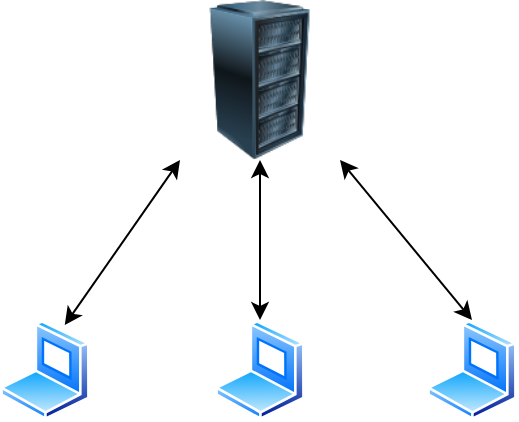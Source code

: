 <mxfile version="14.7.6" type="github" pages="4"><diagram id="hx4Rmfqrwg-uyMPIBEwu" name="Page-1"><mxGraphModel dx="1102" dy="613" grid="1" gridSize="10" guides="1" tooltips="1" connect="1" arrows="1" fold="1" page="1" pageScale="1" pageWidth="827" pageHeight="1169" math="0" shadow="0"><root><mxCell id="0"/><mxCell id="1" parent="0"/><mxCell id="-45KxVGSEJUKc6MEGzU4-5" style="rounded=0;orthogonalLoop=1;jettySize=auto;html=1;exitX=0;exitY=1;exitDx=0;exitDy=0;entryX=0.75;entryY=0;entryDx=0;entryDy=0;startArrow=classic;startFill=1;" edge="1" parent="1" source="-45KxVGSEJUKc6MEGzU4-1" target="-45KxVGSEJUKc6MEGzU4-2"><mxGeometry relative="1" as="geometry"/></mxCell><mxCell id="-45KxVGSEJUKc6MEGzU4-6" style="rounded=0;orthogonalLoop=1;jettySize=auto;html=1;exitX=0.5;exitY=1;exitDx=0;exitDy=0;startArrow=classic;startFill=1;" edge="1" parent="1" source="-45KxVGSEJUKc6MEGzU4-1" target="-45KxVGSEJUKc6MEGzU4-3"><mxGeometry relative="1" as="geometry"/></mxCell><mxCell id="-45KxVGSEJUKc6MEGzU4-8" style="rounded=0;orthogonalLoop=1;jettySize=auto;html=1;exitX=1;exitY=1;exitDx=0;exitDy=0;entryX=0.5;entryY=0;entryDx=0;entryDy=0;startArrow=classic;startFill=1;" edge="1" parent="1" source="-45KxVGSEJUKc6MEGzU4-1" target="-45KxVGSEJUKc6MEGzU4-4"><mxGeometry relative="1" as="geometry"/></mxCell><mxCell id="-45KxVGSEJUKc6MEGzU4-1" value="" style="image;html=1;image=img/lib/clip_art/computers/Server_Rack_128x128.png" vertex="1" parent="1"><mxGeometry x="290" y="90" width="80" height="80" as="geometry"/></mxCell><mxCell id="-45KxVGSEJUKc6MEGzU4-2" value="" style="aspect=fixed;perimeter=ellipsePerimeter;html=1;align=center;shadow=0;dashed=0;spacingTop=3;image;image=img/lib/active_directory/laptop_client.svg;" vertex="1" parent="1"><mxGeometry x="200" y="250" width="45" height="50" as="geometry"/></mxCell><mxCell id="-45KxVGSEJUKc6MEGzU4-3" value="" style="aspect=fixed;perimeter=ellipsePerimeter;html=1;align=center;shadow=0;dashed=0;spacingTop=3;image;image=img/lib/active_directory/laptop_client.svg;" vertex="1" parent="1"><mxGeometry x="307.5" y="250" width="45" height="50" as="geometry"/></mxCell><mxCell id="-45KxVGSEJUKc6MEGzU4-4" value="" style="aspect=fixed;perimeter=ellipsePerimeter;html=1;align=center;shadow=0;dashed=0;spacingTop=3;image;image=img/lib/active_directory/laptop_client.svg;" vertex="1" parent="1"><mxGeometry x="413.5" y="250" width="45" height="50" as="geometry"/></mxCell></root></mxGraphModel></diagram><diagram id="SkH4Glu-CZP4-Uoq655o" name="Page-2"><mxGraphModel dx="1102" dy="613" grid="1" gridSize="10" guides="1" tooltips="1" connect="1" arrows="1" fold="1" page="1" pageScale="1" pageWidth="827" pageHeight="1169" math="0" shadow="0"><root><mxCell id="aY5jMd0sNnzlXz6khLbV-0"/><mxCell id="aY5jMd0sNnzlXz6khLbV-1" parent="aY5jMd0sNnzlXz6khLbV-0"/><mxCell id="MSdgN4QoFWLdDeru_yig-0" value="" style="rounded=0;whiteSpace=wrap;html=1;dashed=1;fillColor=#ffe6cc;strokeColor=#d79b00;" vertex="1" parent="aY5jMd0sNnzlXz6khLbV-1"><mxGeometry x="240" y="190" width="280" height="300" as="geometry"/></mxCell><mxCell id="MSdgN4QoFWLdDeru_yig-1" value="五子棋Listener" style="rounded=0;whiteSpace=wrap;html=1;fillColor=#f0a30a;strokeColor=#BD7000;fontColor=#000000;" vertex="1" parent="aY5jMd0sNnzlXz6khLbV-1"><mxGeometry x="270" y="220" width="100" height="65" as="geometry"/></mxCell><mxCell id="MSdgN4QoFWLdDeru_yig-31" value="" style="edgeStyle=none;rounded=0;orthogonalLoop=1;jettySize=auto;html=1;startArrow=classic;startFill=1;" edge="1" parent="aY5jMd0sNnzlXz6khLbV-1" source="MSdgN4QoFWLdDeru_yig-2" target="MSdgN4QoFWLdDeru_yig-13"><mxGeometry relative="1" as="geometry"/></mxCell><mxCell id="MSdgN4QoFWLdDeru_yig-2" value="消息Listener" style="rounded=0;whiteSpace=wrap;html=1;fillColor=#f0a30a;strokeColor=#BD7000;fontColor=#000000;" vertex="1" parent="aY5jMd0sNnzlXz6khLbV-1"><mxGeometry x="400" y="220" width="100" height="65" as="geometry"/></mxCell><mxCell id="MSdgN4QoFWLdDeru_yig-6" style="edgeStyle=none;rounded=0;orthogonalLoop=1;jettySize=auto;html=1;exitX=0.5;exitY=1;exitDx=0;exitDy=0;entryX=0.5;entryY=0;entryDx=0;entryDy=0;entryPerimeter=0;startArrow=classic;startFill=1;" edge="1" parent="aY5jMd0sNnzlXz6khLbV-1" source="MSdgN4QoFWLdDeru_yig-3" target="MSdgN4QoFWLdDeru_yig-4"><mxGeometry relative="1" as="geometry"/></mxCell><mxCell id="MSdgN4QoFWLdDeru_yig-7" style="edgeStyle=none;rounded=0;orthogonalLoop=1;jettySize=auto;html=1;exitX=0.5;exitY=0;exitDx=0;exitDy=0;entryX=0.5;entryY=1;entryDx=0;entryDy=0;startArrow=classic;startFill=1;" edge="1" parent="aY5jMd0sNnzlXz6khLbV-1" source="MSdgN4QoFWLdDeru_yig-3" target="MSdgN4QoFWLdDeru_yig-13"><mxGeometry relative="1" as="geometry"/></mxCell><mxCell id="MSdgN4QoFWLdDeru_yig-8" style="edgeStyle=none;rounded=0;orthogonalLoop=1;jettySize=auto;html=1;exitX=0.5;exitY=0;exitDx=0;exitDy=0;entryX=0.5;entryY=1;entryDx=0;entryDy=0;startArrow=classic;startFill=1;" edge="1" parent="aY5jMd0sNnzlXz6khLbV-1" source="MSdgN4QoFWLdDeru_yig-3" target="MSdgN4QoFWLdDeru_yig-12"><mxGeometry relative="1" as="geometry"/></mxCell><mxCell id="MSdgN4QoFWLdDeru_yig-3" value="UI" style="rounded=0;whiteSpace=wrap;html=1;fillColor=#f0a30a;strokeColor=#BD7000;fontColor=#000000;" vertex="1" parent="aY5jMd0sNnzlXz6khLbV-1"><mxGeometry x="330" y="400" width="100" height="65" as="geometry"/></mxCell><mxCell id="MSdgN4QoFWLdDeru_yig-4" value="Actor" style="shape=umlActor;verticalLabelPosition=bottom;verticalAlign=top;html=1;outlineConnect=0;" vertex="1" parent="aY5jMd0sNnzlXz6khLbV-1"><mxGeometry x="365" y="550" width="30" height="60" as="geometry"/></mxCell><mxCell id="MSdgN4QoFWLdDeru_yig-29" style="edgeStyle=none;rounded=0;orthogonalLoop=1;jettySize=auto;html=1;exitX=0.25;exitY=1;exitDx=0;exitDy=0;entryX=0.525;entryY=-0.003;entryDx=0;entryDy=0;entryPerimeter=0;startArrow=classic;startFill=1;" edge="1" parent="aY5jMd0sNnzlXz6khLbV-1" source="MSdgN4QoFWLdDeru_yig-10" target="MSdgN4QoFWLdDeru_yig-0"><mxGeometry relative="1" as="geometry"/></mxCell><mxCell id="MSdgN4QoFWLdDeru_yig-30" style="edgeStyle=none;rounded=0;orthogonalLoop=1;jettySize=auto;html=1;exitX=0.75;exitY=1;exitDx=0;exitDy=0;entryX=0.557;entryY=-0.007;entryDx=0;entryDy=0;entryPerimeter=0;startArrow=classic;startFill=1;" edge="1" parent="aY5jMd0sNnzlXz6khLbV-1" source="MSdgN4QoFWLdDeru_yig-10" target="MSdgN4QoFWLdDeru_yig-18"><mxGeometry relative="1" as="geometry"/></mxCell><mxCell id="MSdgN4QoFWLdDeru_yig-10" value="" style="rounded=0;whiteSpace=wrap;html=1;dashed=1;fillColor=#dae8fc;strokeColor=#6c8ebf;" vertex="1" parent="aY5jMd0sNnzlXz6khLbV-1"><mxGeometry x="300" y="70" width="560" height="70" as="geometry"/></mxCell><mxCell id="MSdgN4QoFWLdDeru_yig-11" value="报文Resolver &amp;amp; forwarder" style="rounded=0;whiteSpace=wrap;html=1;direction=south;fillColor=#1ba1e2;strokeColor=#006EAF;fontColor=#ffffff;" vertex="1" parent="aY5jMd0sNnzlXz6khLbV-1"><mxGeometry x="365" y="87.5" width="450" height="35" as="geometry"/></mxCell><mxCell id="MSdgN4QoFWLdDeru_yig-16" value="" style="edgeStyle=none;rounded=0;orthogonalLoop=1;jettySize=auto;html=1;startArrow=classic;startFill=1;" edge="1" parent="aY5jMd0sNnzlXz6khLbV-1" source="MSdgN4QoFWLdDeru_yig-12" target="MSdgN4QoFWLdDeru_yig-1"><mxGeometry relative="1" as="geometry"/></mxCell><mxCell id="MSdgN4QoFWLdDeru_yig-12" value="&lt;div&gt;五子棋游戏&lt;/div&gt;&lt;div&gt;进度管理&lt;/div&gt;" style="rounded=0;whiteSpace=wrap;html=1;fillColor=#f0a30a;strokeColor=#BD7000;fontColor=#000000;" vertex="1" parent="aY5jMd0sNnzlXz6khLbV-1"><mxGeometry x="270" y="307.5" width="100" height="65" as="geometry"/></mxCell><mxCell id="MSdgN4QoFWLdDeru_yig-13" value="消息管理" style="rounded=0;whiteSpace=wrap;html=1;fillColor=#f0a30a;strokeColor=#BD7000;fontColor=#000000;" vertex="1" parent="aY5jMd0sNnzlXz6khLbV-1"><mxGeometry x="400" y="307.5" width="100" height="65" as="geometry"/></mxCell><mxCell id="MSdgN4QoFWLdDeru_yig-18" value="" style="rounded=0;whiteSpace=wrap;html=1;dashed=1;fillColor=#ffe6cc;strokeColor=#d79b00;" vertex="1" parent="aY5jMd0sNnzlXz6khLbV-1"><mxGeometry x="640" y="190" width="280" height="300" as="geometry"/></mxCell><mxCell id="MSdgN4QoFWLdDeru_yig-19" value="五子棋Listener" style="rounded=0;whiteSpace=wrap;html=1;fillColor=#f0a30a;strokeColor=#BD7000;fontColor=#000000;" vertex="1" parent="aY5jMd0sNnzlXz6khLbV-1"><mxGeometry x="670" y="220" width="100" height="65" as="geometry"/></mxCell><mxCell id="MSdgN4QoFWLdDeru_yig-32" value="" style="edgeStyle=none;rounded=0;orthogonalLoop=1;jettySize=auto;html=1;startArrow=classic;startFill=1;" edge="1" parent="aY5jMd0sNnzlXz6khLbV-1" source="MSdgN4QoFWLdDeru_yig-20" target="MSdgN4QoFWLdDeru_yig-28"><mxGeometry relative="1" as="geometry"/></mxCell><mxCell id="MSdgN4QoFWLdDeru_yig-20" value="消息Listener" style="rounded=0;whiteSpace=wrap;html=1;fillColor=#f0a30a;strokeColor=#BD7000;fontColor=#000000;" vertex="1" parent="aY5jMd0sNnzlXz6khLbV-1"><mxGeometry x="800" y="220" width="100" height="65" as="geometry"/></mxCell><mxCell id="MSdgN4QoFWLdDeru_yig-21" style="edgeStyle=none;rounded=0;orthogonalLoop=1;jettySize=auto;html=1;exitX=0.5;exitY=1;exitDx=0;exitDy=0;entryX=0.5;entryY=0;entryDx=0;entryDy=0;entryPerimeter=0;startArrow=classic;startFill=1;" edge="1" parent="aY5jMd0sNnzlXz6khLbV-1" source="MSdgN4QoFWLdDeru_yig-24" target="MSdgN4QoFWLdDeru_yig-25"><mxGeometry relative="1" as="geometry"/></mxCell><mxCell id="MSdgN4QoFWLdDeru_yig-22" style="edgeStyle=none;rounded=0;orthogonalLoop=1;jettySize=auto;html=1;exitX=0.5;exitY=0;exitDx=0;exitDy=0;entryX=0.5;entryY=1;entryDx=0;entryDy=0;startArrow=classic;startFill=1;" edge="1" parent="aY5jMd0sNnzlXz6khLbV-1" source="MSdgN4QoFWLdDeru_yig-24" target="MSdgN4QoFWLdDeru_yig-28"><mxGeometry relative="1" as="geometry"/></mxCell><mxCell id="MSdgN4QoFWLdDeru_yig-23" style="edgeStyle=none;rounded=0;orthogonalLoop=1;jettySize=auto;html=1;exitX=0.5;exitY=0;exitDx=0;exitDy=0;entryX=0.5;entryY=1;entryDx=0;entryDy=0;startArrow=classic;startFill=1;" edge="1" parent="aY5jMd0sNnzlXz6khLbV-1" source="MSdgN4QoFWLdDeru_yig-24" target="MSdgN4QoFWLdDeru_yig-27"><mxGeometry relative="1" as="geometry"/></mxCell><mxCell id="MSdgN4QoFWLdDeru_yig-24" value="UI" style="rounded=0;whiteSpace=wrap;html=1;fillColor=#f0a30a;strokeColor=#BD7000;fontColor=#000000;" vertex="1" parent="aY5jMd0sNnzlXz6khLbV-1"><mxGeometry x="730" y="400" width="100" height="65" as="geometry"/></mxCell><mxCell id="MSdgN4QoFWLdDeru_yig-25" value="Actor" style="shape=umlActor;verticalLabelPosition=bottom;verticalAlign=top;html=1;outlineConnect=0;" vertex="1" parent="aY5jMd0sNnzlXz6khLbV-1"><mxGeometry x="765" y="550" width="30" height="60" as="geometry"/></mxCell><mxCell id="MSdgN4QoFWLdDeru_yig-26" value="" style="edgeStyle=none;rounded=0;orthogonalLoop=1;jettySize=auto;html=1;startArrow=classic;startFill=1;" edge="1" parent="aY5jMd0sNnzlXz6khLbV-1" source="MSdgN4QoFWLdDeru_yig-27" target="MSdgN4QoFWLdDeru_yig-19"><mxGeometry relative="1" as="geometry"/></mxCell><mxCell id="MSdgN4QoFWLdDeru_yig-27" value="&lt;div&gt;五子棋游戏&lt;/div&gt;&lt;div&gt;进度管理&lt;/div&gt;" style="rounded=0;whiteSpace=wrap;html=1;fillColor=#f0a30a;strokeColor=#BD7000;fontColor=#000000;" vertex="1" parent="aY5jMd0sNnzlXz6khLbV-1"><mxGeometry x="670" y="307.5" width="100" height="65" as="geometry"/></mxCell><mxCell id="MSdgN4QoFWLdDeru_yig-28" value="消息管理" style="rounded=0;whiteSpace=wrap;html=1;fillColor=#f0a30a;strokeColor=#BD7000;fontColor=#000000;" vertex="1" parent="aY5jMd0sNnzlXz6khLbV-1"><mxGeometry x="800" y="307.5" width="100" height="65" as="geometry"/></mxCell><mxCell id="MSdgN4QoFWLdDeru_yig-34" value="&lt;font style=&quot;font-size: 40px&quot;&gt;. . .&lt;/font&gt;" style="text;html=1;align=center;verticalAlign=middle;resizable=0;points=[];autosize=1;strokeColor=none;" vertex="1" parent="aY5jMd0sNnzlXz6khLbV-1"><mxGeometry x="545" y="342.5" width="70" height="30" as="geometry"/></mxCell><mxCell id="MSdgN4QoFWLdDeru_yig-35" value="&lt;font style=&quot;font-size: 16px&quot;&gt;Client&lt;/font&gt;" style="text;html=1;strokeColor=none;fillColor=none;align=center;verticalAlign=middle;whiteSpace=wrap;rounded=0;" vertex="1" parent="aY5jMd0sNnzlXz6khLbV-1"><mxGeometry x="250" y="170" width="40" height="20" as="geometry"/></mxCell><mxCell id="MSdgN4QoFWLdDeru_yig-36" value="&lt;font style=&quot;font-size: 16px&quot;&gt;Client&lt;/font&gt;" style="text;html=1;strokeColor=none;fillColor=none;align=center;verticalAlign=middle;whiteSpace=wrap;rounded=0;" vertex="1" parent="aY5jMd0sNnzlXz6khLbV-1"><mxGeometry x="650" y="170" width="40" height="20" as="geometry"/></mxCell><mxCell id="MSdgN4QoFWLdDeru_yig-37" value="&lt;font style=&quot;font-size: 16px&quot;&gt;Server&lt;/font&gt;" style="text;html=1;strokeColor=none;fillColor=none;align=center;verticalAlign=middle;whiteSpace=wrap;rounded=0;" vertex="1" parent="aY5jMd0sNnzlXz6khLbV-1"><mxGeometry x="310" y="50" width="40" height="20" as="geometry"/></mxCell></root></mxGraphModel></diagram><diagram id="eQOAi7LNvy8J4LqYxuLk" name="Page-3"><mxGraphModel dx="1102" dy="613" grid="1" gridSize="10" guides="1" tooltips="1" connect="1" arrows="1" fold="1" page="1" pageScale="1" pageWidth="827" pageHeight="1169" math="0" shadow="0"><root><mxCell id="mGuSJcDV5jo-X9kxjvkU-0"/><mxCell id="mGuSJcDV5jo-X9kxjvkU-1" parent="mGuSJcDV5jo-X9kxjvkU-0"/><mxCell id="W5t4M2gzHZwGVjnD2xAW-30" style="edgeStyle=none;rounded=0;orthogonalLoop=1;jettySize=auto;html=1;entryX=0.5;entryY=0;entryDx=0;entryDy=0;startArrow=none;startFill=0;endArrow=none;endFill=0;" edge="1" parent="mGuSJcDV5jo-X9kxjvkU-1" target="W5t4M2gzHZwGVjnD2xAW-2"><mxGeometry relative="1" as="geometry"><mxPoint x="240" y="130" as="sourcePoint"/></mxGeometry></mxCell><mxCell id="W5t4M2gzHZwGVjnD2xAW-31" style="edgeStyle=none;rounded=0;orthogonalLoop=1;jettySize=auto;html=1;exitX=0.5;exitY=1;exitDx=0;exitDy=0;startArrow=none;startFill=0;endArrow=none;endFill=0;" edge="1" parent="mGuSJcDV5jo-X9kxjvkU-1" source="W5t4M2gzHZwGVjnD2xAW-0" target="W5t4M2gzHZwGVjnD2xAW-8"><mxGeometry relative="1" as="geometry"/></mxCell><mxCell id="W5t4M2gzHZwGVjnD2xAW-32" style="edgeStyle=none;rounded=0;orthogonalLoop=1;jettySize=auto;html=1;entryX=0.557;entryY=-0.025;entryDx=0;entryDy=0;entryPerimeter=0;startArrow=none;startFill=0;endArrow=none;endFill=0;" edge="1" parent="mGuSJcDV5jo-X9kxjvkU-1" target="W5t4M2gzHZwGVjnD2xAW-18"><mxGeometry relative="1" as="geometry"><mxPoint x="598" y="130" as="sourcePoint"/></mxGeometry></mxCell><mxCell id="W5t4M2gzHZwGVjnD2xAW-0" value="BetaGo五子棋在线对战系统" style="rounded=0;whiteSpace=wrap;html=1;" vertex="1" parent="mGuSJcDV5jo-X9kxjvkU-1"><mxGeometry x="304" y="70" width="220" height="40" as="geometry"/></mxCell><mxCell id="W5t4M2gzHZwGVjnD2xAW-7" style="edgeStyle=none;rounded=0;orthogonalLoop=1;jettySize=auto;html=1;exitX=0.75;exitY=1;exitDx=0;exitDy=0;startArrow=none;startFill=0;endArrow=none;endFill=0;" edge="1" parent="mGuSJcDV5jo-X9kxjvkU-1" source="W5t4M2gzHZwGVjnD2xAW-2" target="W5t4M2gzHZwGVjnD2xAW-4"><mxGeometry relative="1" as="geometry"/></mxCell><mxCell id="W5t4M2gzHZwGVjnD2xAW-2" value="报文协议" style="rounded=0;whiteSpace=wrap;html=1;" vertex="1" parent="mGuSJcDV5jo-X9kxjvkU-1"><mxGeometry x="170" y="160" width="140" height="40" as="geometry"/></mxCell><mxCell id="W5t4M2gzHZwGVjnD2xAW-5" value="" style="edgeStyle=none;rounded=0;orthogonalLoop=1;jettySize=auto;html=1;startArrow=none;startFill=0;endArrow=none;endFill=0;" edge="1" parent="mGuSJcDV5jo-X9kxjvkU-1" source="W5t4M2gzHZwGVjnD2xAW-3"><mxGeometry relative="1" as="geometry"><mxPoint x="205" y="200" as="targetPoint"/></mxGeometry></mxCell><mxCell id="W5t4M2gzHZwGVjnD2xAW-3" value="&lt;div&gt;消息&lt;/div&gt;&lt;div&gt;报文&lt;br&gt;&lt;/div&gt;" style="rounded=0;whiteSpace=wrap;html=1;" vertex="1" parent="mGuSJcDV5jo-X9kxjvkU-1"><mxGeometry x="180" y="230" width="50" height="50" as="geometry"/></mxCell><mxCell id="W5t4M2gzHZwGVjnD2xAW-4" value="&lt;div&gt;五子棋&lt;br&gt;&lt;/div&gt;&lt;div&gt;报文&lt;br&gt;&lt;/div&gt;" style="rounded=0;whiteSpace=wrap;html=1;" vertex="1" parent="mGuSJcDV5jo-X9kxjvkU-1"><mxGeometry x="251" y="230" width="50" height="50" as="geometry"/></mxCell><mxCell id="W5t4M2gzHZwGVjnD2xAW-10" style="edgeStyle=none;rounded=0;orthogonalLoop=1;jettySize=auto;html=1;exitX=0.25;exitY=1;exitDx=0;exitDy=0;entryX=0.5;entryY=0;entryDx=0;entryDy=0;startArrow=none;startFill=0;endArrow=none;endFill=0;" edge="1" parent="mGuSJcDV5jo-X9kxjvkU-1" source="W5t4M2gzHZwGVjnD2xAW-8" target="W5t4M2gzHZwGVjnD2xAW-9"><mxGeometry relative="1" as="geometry"/></mxCell><mxCell id="W5t4M2gzHZwGVjnD2xAW-8" value="&lt;div&gt;UI&lt;/div&gt;" style="rounded=0;whiteSpace=wrap;html=1;" vertex="1" parent="mGuSJcDV5jo-X9kxjvkU-1"><mxGeometry x="344" y="160" width="140" height="40" as="geometry"/></mxCell><mxCell id="W5t4M2gzHZwGVjnD2xAW-16" style="edgeStyle=none;rounded=0;orthogonalLoop=1;jettySize=auto;html=1;exitX=0.25;exitY=1;exitDx=0;exitDy=0;entryX=0.5;entryY=0;entryDx=0;entryDy=0;startArrow=none;startFill=0;endArrow=none;endFill=0;" edge="1" parent="mGuSJcDV5jo-X9kxjvkU-1" source="W5t4M2gzHZwGVjnD2xAW-9" target="W5t4M2gzHZwGVjnD2xAW-13"><mxGeometry relative="1" as="geometry"/></mxCell><mxCell id="W5t4M2gzHZwGVjnD2xAW-17" style="edgeStyle=none;rounded=0;orthogonalLoop=1;jettySize=auto;html=1;exitX=0.75;exitY=1;exitDx=0;exitDy=0;entryX=0.5;entryY=0;entryDx=0;entryDy=0;startArrow=none;startFill=0;endArrow=none;endFill=0;" edge="1" parent="mGuSJcDV5jo-X9kxjvkU-1" source="W5t4M2gzHZwGVjnD2xAW-9" target="W5t4M2gzHZwGVjnD2xAW-14"><mxGeometry relative="1" as="geometry"/></mxCell><mxCell id="W5t4M2gzHZwGVjnD2xAW-9" value="&lt;div&gt;客户端&lt;/div&gt;&lt;div&gt;界面&lt;/div&gt;" style="rounded=0;whiteSpace=wrap;html=1;" vertex="1" parent="mGuSJcDV5jo-X9kxjvkU-1"><mxGeometry x="354" y="230" width="50" height="50" as="geometry"/></mxCell><mxCell id="W5t4M2gzHZwGVjnD2xAW-12" value="" style="edgeStyle=none;rounded=0;orthogonalLoop=1;jettySize=auto;html=1;startArrow=none;startFill=0;entryX=0.75;entryY=1;entryDx=0;entryDy=0;endArrow=none;endFill=0;" edge="1" parent="mGuSJcDV5jo-X9kxjvkU-1" source="W5t4M2gzHZwGVjnD2xAW-11" target="W5t4M2gzHZwGVjnD2xAW-8"><mxGeometry relative="1" as="geometry"/></mxCell><mxCell id="W5t4M2gzHZwGVjnD2xAW-11" value="&lt;div&gt;管理&lt;br&gt;&lt;/div&gt;&lt;div&gt;界面&lt;/div&gt;" style="rounded=0;whiteSpace=wrap;html=1;" vertex="1" parent="mGuSJcDV5jo-X9kxjvkU-1"><mxGeometry x="424" y="230" width="50" height="50" as="geometry"/></mxCell><mxCell id="W5t4M2gzHZwGVjnD2xAW-13" value="棋盘" style="rounded=0;whiteSpace=wrap;html=1;" vertex="1" parent="mGuSJcDV5jo-X9kxjvkU-1"><mxGeometry x="324" y="300" width="50" height="50" as="geometry"/></mxCell><mxCell id="W5t4M2gzHZwGVjnD2xAW-14" value="&lt;div&gt;消息&lt;/div&gt;&lt;div&gt;面板&lt;/div&gt;" style="rounded=0;whiteSpace=wrap;html=1;" vertex="1" parent="mGuSJcDV5jo-X9kxjvkU-1"><mxGeometry x="384" y="300" width="50" height="50" as="geometry"/></mxCell><mxCell id="W5t4M2gzHZwGVjnD2xAW-21" style="edgeStyle=none;rounded=0;orthogonalLoop=1;jettySize=auto;html=1;exitX=0.25;exitY=1;exitDx=0;exitDy=0;startArrow=none;startFill=0;endArrow=none;endFill=0;" edge="1" parent="mGuSJcDV5jo-X9kxjvkU-1" source="W5t4M2gzHZwGVjnD2xAW-18" target="W5t4M2gzHZwGVjnD2xAW-19"><mxGeometry relative="1" as="geometry"/></mxCell><mxCell id="W5t4M2gzHZwGVjnD2xAW-22" style="edgeStyle=none;rounded=0;orthogonalLoop=1;jettySize=auto;html=1;exitX=0.75;exitY=1;exitDx=0;exitDy=0;startArrow=none;startFill=0;endArrow=none;endFill=0;" edge="1" parent="mGuSJcDV5jo-X9kxjvkU-1" source="W5t4M2gzHZwGVjnD2xAW-18" target="W5t4M2gzHZwGVjnD2xAW-20"><mxGeometry relative="1" as="geometry"/></mxCell><mxCell id="W5t4M2gzHZwGVjnD2xAW-18" value="系统管理" style="rounded=0;whiteSpace=wrap;html=1;" vertex="1" parent="mGuSJcDV5jo-X9kxjvkU-1"><mxGeometry x="520" y="160" width="140" height="40" as="geometry"/></mxCell><mxCell id="W5t4M2gzHZwGVjnD2xAW-19" value="&lt;div&gt;用户&lt;/div&gt;&lt;div&gt;管理&lt;/div&gt;" style="rounded=0;whiteSpace=wrap;html=1;" vertex="1" parent="mGuSJcDV5jo-X9kxjvkU-1"><mxGeometry x="530" y="230" width="50" height="50" as="geometry"/></mxCell><mxCell id="W5t4M2gzHZwGVjnD2xAW-28" style="edgeStyle=none;rounded=0;orthogonalLoop=1;jettySize=auto;html=1;exitX=0.25;exitY=1;exitDx=0;exitDy=0;entryX=0.5;entryY=0;entryDx=0;entryDy=0;startArrow=none;startFill=0;endArrow=none;endFill=0;" edge="1" parent="mGuSJcDV5jo-X9kxjvkU-1" source="W5t4M2gzHZwGVjnD2xAW-20" target="W5t4M2gzHZwGVjnD2xAW-26"><mxGeometry relative="1" as="geometry"/></mxCell><mxCell id="W5t4M2gzHZwGVjnD2xAW-29" style="edgeStyle=none;rounded=0;orthogonalLoop=1;jettySize=auto;html=1;exitX=0.75;exitY=1;exitDx=0;exitDy=0;entryX=0.5;entryY=0;entryDx=0;entryDy=0;startArrow=none;startFill=0;endArrow=none;endFill=0;" edge="1" parent="mGuSJcDV5jo-X9kxjvkU-1" source="W5t4M2gzHZwGVjnD2xAW-20" target="W5t4M2gzHZwGVjnD2xAW-27"><mxGeometry relative="1" as="geometry"/></mxCell><mxCell id="W5t4M2gzHZwGVjnD2xAW-20" value="&lt;div&gt;游戏&lt;br&gt;&lt;/div&gt;&lt;div&gt;管理&lt;/div&gt;" style="rounded=0;whiteSpace=wrap;html=1;" vertex="1" parent="mGuSJcDV5jo-X9kxjvkU-1"><mxGeometry x="600" y="230" width="50" height="50" as="geometry"/></mxCell><mxCell id="W5t4M2gzHZwGVjnD2xAW-26" value="&lt;div&gt;在线&lt;/div&gt;&lt;div&gt;对战&lt;/div&gt;" style="rounded=0;whiteSpace=wrap;html=1;" vertex="1" parent="mGuSJcDV5jo-X9kxjvkU-1"><mxGeometry x="570" y="300" width="50" height="50" as="geometry"/></mxCell><mxCell id="W5t4M2gzHZwGVjnD2xAW-27" value="&lt;div&gt;人机&lt;/div&gt;&lt;div&gt;对战&lt;/div&gt;" style="rounded=0;whiteSpace=wrap;html=1;" vertex="1" parent="mGuSJcDV5jo-X9kxjvkU-1"><mxGeometry x="630" y="300" width="50" height="50" as="geometry"/></mxCell><mxCell id="W5t4M2gzHZwGVjnD2xAW-33" value="" style="endArrow=none;html=1;" edge="1" parent="mGuSJcDV5jo-X9kxjvkU-1"><mxGeometry width="50" height="50" relative="1" as="geometry"><mxPoint x="239" y="130" as="sourcePoint"/><mxPoint x="599" y="130" as="targetPoint"/></mxGeometry></mxCell></root></mxGraphModel></diagram><diagram id="el2xOYS4zU2PFPWqGG0Z" name="Page-4"><mxGraphModel dx="1102" dy="613" grid="1" gridSize="10" guides="1" tooltips="1" connect="1" arrows="1" fold="1" page="1" pageScale="1" pageWidth="827" pageHeight="1169" math="0" shadow="0"><root><mxCell id="2F2TNnqYS5YZMFqapmsZ-0"/><mxCell id="2F2TNnqYS5YZMFqapmsZ-1" parent="2F2TNnqYS5YZMFqapmsZ-0"/><mxCell id="2F2TNnqYS5YZMFqapmsZ-2" value="Actor" style="shape=umlActor;verticalLabelPosition=bottom;verticalAlign=top;html=1;outlineConnect=0;" vertex="1" parent="2F2TNnqYS5YZMFqapmsZ-1"><mxGeometry x="315" y="390" width="30" height="60" as="geometry"/></mxCell><mxCell id="2F2TNnqYS5YZMFqapmsZ-3" value="" style="rounded=0;whiteSpace=wrap;html=1;dashed=1;" vertex="1" parent="2F2TNnqYS5YZMFqapmsZ-1"><mxGeometry x="110" y="250" width="430" height="60" as="geometry"/></mxCell><mxCell id="2F2TNnqYS5YZMFqapmsZ-8" style="edgeStyle=none;rounded=0;orthogonalLoop=1;jettySize=auto;html=1;exitX=0.5;exitY=1;exitDx=0;exitDy=0;startArrow=openThin;startFill=0;endArrow=none;endFill=0;" edge="1" parent="2F2TNnqYS5YZMFqapmsZ-1" source="2F2TNnqYS5YZMFqapmsZ-4"><mxGeometry relative="1" as="geometry"><mxPoint x="300" y="396" as="targetPoint"/></mxGeometry></mxCell><mxCell id="2F2TNnqYS5YZMFqapmsZ-4" value="棋盘界面" style="rounded=0;whiteSpace=wrap;html=1;" vertex="1" parent="2F2TNnqYS5YZMFqapmsZ-1"><mxGeometry x="160" y="260" width="100" height="40" as="geometry"/></mxCell><mxCell id="2F2TNnqYS5YZMFqapmsZ-5" value="消息面板" style="rounded=0;whiteSpace=wrap;html=1;" vertex="1" parent="2F2TNnqYS5YZMFqapmsZ-1"><mxGeometry x="280" y="260" width="100" height="40" as="geometry"/></mxCell><mxCell id="2F2TNnqYS5YZMFqapmsZ-6" value="在线用户面板" style="rounded=0;whiteSpace=wrap;html=1;" vertex="1" parent="2F2TNnqYS5YZMFqapmsZ-1"><mxGeometry x="400" y="260" width="100" height="40" as="geometry"/></mxCell><mxCell id="2F2TNnqYS5YZMFqapmsZ-9" style="edgeStyle=none;rounded=0;orthogonalLoop=1;jettySize=auto;html=1;exitX=0.5;exitY=1;exitDx=0;exitDy=0;startArrow=none;startFill=0;endArrow=openThin;endFill=0;" edge="1" parent="2F2TNnqYS5YZMFqapmsZ-1"><mxGeometry relative="1" as="geometry"><mxPoint x="204" y="304" as="sourcePoint"/><mxPoint x="294" y="400" as="targetPoint"/></mxGeometry></mxCell><mxCell id="2F2TNnqYS5YZMFqapmsZ-11" value="1" style="ellipse;whiteSpace=wrap;html=1;aspect=fixed;strokeWidth=2;fontFamily=Tahoma;spacingBottom=4;spacingRight=2;fillColor=#b1ddf0;strokeColor=none;" vertex="1" parent="2F2TNnqYS5YZMFqapmsZ-1"><mxGeometry x="220" y="350" width="20" height="20" as="geometry"/></mxCell><mxCell id="2F2TNnqYS5YZMFqapmsZ-12" value="2" style="ellipse;whiteSpace=wrap;html=1;aspect=fixed;strokeWidth=2;fontFamily=Tahoma;spacingBottom=4;spacingRight=2;fillColor=#b1ddf0;strokeColor=none;" vertex="1" parent="2F2TNnqYS5YZMFqapmsZ-1"><mxGeometry x="256" y="327" width="20" height="20" as="geometry"/></mxCell><mxCell id="2F2TNnqYS5YZMFqapmsZ-13" style="edgeStyle=none;rounded=0;orthogonalLoop=1;jettySize=auto;html=1;startArrow=none;startFill=0;endArrow=openThin;endFill=0;" edge="1" parent="2F2TNnqYS5YZMFqapmsZ-1"><mxGeometry relative="1" as="geometry"><mxPoint x="324" y="300" as="sourcePoint"/><mxPoint x="324" y="380" as="targetPoint"/></mxGeometry></mxCell><mxCell id="2F2TNnqYS5YZMFqapmsZ-14" style="edgeStyle=none;rounded=0;orthogonalLoop=1;jettySize=auto;html=1;startArrow=openThin;startFill=0;endArrow=none;endFill=0;" edge="1" parent="2F2TNnqYS5YZMFqapmsZ-1"><mxGeometry relative="1" as="geometry"><mxPoint x="330" y="300" as="sourcePoint"/><mxPoint x="330" y="380" as="targetPoint"/></mxGeometry></mxCell><mxCell id="2F2TNnqYS5YZMFqapmsZ-15" value="3" style="ellipse;whiteSpace=wrap;html=1;aspect=fixed;strokeWidth=2;fontFamily=Tahoma;spacingBottom=4;spacingRight=2;fillColor=#b1ddf0;strokeColor=none;" vertex="1" parent="2F2TNnqYS5YZMFqapmsZ-1"><mxGeometry x="300" y="340" width="20" height="20" as="geometry"/></mxCell><mxCell id="2F2TNnqYS5YZMFqapmsZ-16" value="4" style="ellipse;whiteSpace=wrap;html=1;aspect=fixed;strokeWidth=2;fontFamily=Tahoma;spacingBottom=4;spacingRight=2;fillColor=#b1ddf0;strokeColor=none;" vertex="1" parent="2F2TNnqYS5YZMFqapmsZ-1"><mxGeometry x="336" y="340" width="20" height="20" as="geometry"/></mxCell><mxCell id="2F2TNnqYS5YZMFqapmsZ-18" style="edgeStyle=none;rounded=0;orthogonalLoop=1;jettySize=auto;html=1;startArrow=none;startFill=0;endArrow=openThin;endFill=0;" edge="1" parent="2F2TNnqYS5YZMFqapmsZ-1"><mxGeometry relative="1" as="geometry"><mxPoint x="441.333" y="300" as="sourcePoint"/><mxPoint x="358" y="400" as="targetPoint"/></mxGeometry></mxCell><mxCell id="2F2TNnqYS5YZMFqapmsZ-19" style="edgeStyle=none;rounded=0;orthogonalLoop=1;jettySize=auto;html=1;startArrow=openThin;startFill=0;endArrow=none;endFill=0;" edge="1" parent="2F2TNnqYS5YZMFqapmsZ-1"><mxGeometry relative="1" as="geometry"><mxPoint x="449.333" y="304" as="sourcePoint"/><mxPoint x="366" y="404" as="targetPoint"/></mxGeometry></mxCell><mxCell id="2F2TNnqYS5YZMFqapmsZ-20" value="5" style="ellipse;whiteSpace=wrap;html=1;aspect=fixed;strokeWidth=2;fontFamily=Tahoma;spacingBottom=4;spacingRight=2;fillColor=#b1ddf0;strokeColor=none;" vertex="1" parent="2F2TNnqYS5YZMFqapmsZ-1"><mxGeometry x="380" y="330" width="20" height="20" as="geometry"/></mxCell><mxCell id="2F2TNnqYS5YZMFqapmsZ-21" value="6" style="ellipse;whiteSpace=wrap;html=1;aspect=fixed;strokeWidth=2;fontFamily=Tahoma;spacingBottom=4;spacingRight=2;fillColor=#b1ddf0;strokeColor=none;" vertex="1" parent="2F2TNnqYS5YZMFqapmsZ-1"><mxGeometry x="413" y="351" width="20" height="20" as="geometry"/></mxCell></root></mxGraphModel></diagram></mxfile>
